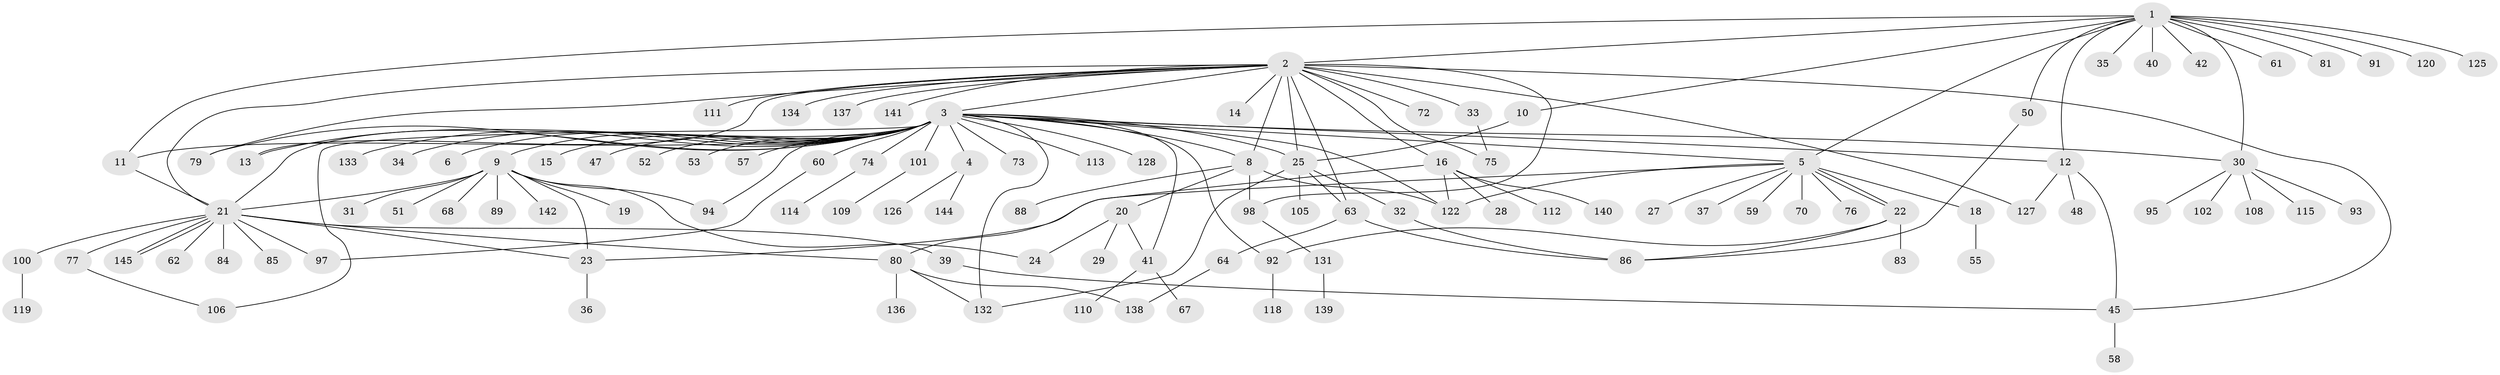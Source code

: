 // original degree distribution, {15: 0.006896551724137931, 21: 0.006896551724137931, 26: 0.006896551724137931, 3: 0.09655172413793103, 13: 0.013793103448275862, 1: 0.5586206896551724, 2: 0.19310344827586207, 6: 0.013793103448275862, 11: 0.006896551724137931, 7: 0.006896551724137931, 5: 0.034482758620689655, 4: 0.034482758620689655, 8: 0.020689655172413793}
// Generated by graph-tools (version 1.1) at 2025/11/02/27/25 16:11:09]
// undirected, 113 vertices, 150 edges
graph export_dot {
graph [start="1"]
  node [color=gray90,style=filled];
  1 [super="+17"];
  2 [super="+26"];
  3 [super="+46"];
  4;
  5 [super="+7"];
  6;
  8 [super="+103"];
  9 [super="+104"];
  10;
  11 [super="+44"];
  12 [super="+56"];
  13 [super="+107"];
  14;
  15 [super="+78"];
  16 [super="+65"];
  18 [super="+66"];
  19;
  20 [super="+71"];
  21 [super="+38"];
  22 [super="+49"];
  23 [super="+69"];
  24;
  25 [super="+54"];
  27;
  28;
  29;
  30 [super="+43"];
  31;
  32 [super="+82"];
  33;
  34;
  35 [super="+90"];
  36;
  37;
  39 [super="+130"];
  40;
  41 [super="+123"];
  42;
  45;
  47;
  48;
  50 [super="+87"];
  51;
  52;
  53;
  55;
  57;
  58;
  59;
  60 [super="+121"];
  61;
  62;
  63;
  64;
  67;
  68;
  70;
  72;
  73;
  74 [super="+124"];
  75;
  76;
  77 [super="+99"];
  79 [super="+143"];
  80 [super="+96"];
  81;
  83;
  84;
  85;
  86 [super="+117"];
  88;
  89;
  91;
  92;
  93;
  94 [super="+129"];
  95 [super="+116"];
  97;
  98;
  100;
  101;
  102;
  105;
  106;
  108;
  109;
  110;
  111;
  112;
  113;
  114;
  115;
  118;
  119;
  120;
  122 [super="+135"];
  125;
  126;
  127;
  128;
  131;
  132;
  133;
  134;
  136;
  137;
  138;
  139;
  140;
  141;
  142;
  144;
  145;
  1 -- 2;
  1 -- 5;
  1 -- 10;
  1 -- 11;
  1 -- 12;
  1 -- 30;
  1 -- 40;
  1 -- 42;
  1 -- 50;
  1 -- 61;
  1 -- 81;
  1 -- 91;
  1 -- 120;
  1 -- 125;
  1 -- 35;
  2 -- 3;
  2 -- 8;
  2 -- 13;
  2 -- 14;
  2 -- 16;
  2 -- 25;
  2 -- 33;
  2 -- 45;
  2 -- 63;
  2 -- 72;
  2 -- 75;
  2 -- 79;
  2 -- 98;
  2 -- 111;
  2 -- 127;
  2 -- 134;
  2 -- 137;
  2 -- 141;
  2 -- 21;
  3 -- 4;
  3 -- 5;
  3 -- 6;
  3 -- 8;
  3 -- 9;
  3 -- 15;
  3 -- 21;
  3 -- 30;
  3 -- 34;
  3 -- 47;
  3 -- 53;
  3 -- 60;
  3 -- 73;
  3 -- 74;
  3 -- 79;
  3 -- 92;
  3 -- 101;
  3 -- 106;
  3 -- 113;
  3 -- 122;
  3 -- 132;
  3 -- 133;
  3 -- 128;
  3 -- 52;
  3 -- 41;
  3 -- 12;
  3 -- 13;
  3 -- 25;
  3 -- 57;
  3 -- 11;
  3 -- 94;
  4 -- 126;
  4 -- 144;
  5 -- 18 [weight=2];
  5 -- 22;
  5 -- 22;
  5 -- 27;
  5 -- 37;
  5 -- 59;
  5 -- 70;
  5 -- 76;
  5 -- 122;
  5 -- 23;
  8 -- 20;
  8 -- 88;
  8 -- 98;
  8 -- 122;
  9 -- 19;
  9 -- 21;
  9 -- 24;
  9 -- 31;
  9 -- 51;
  9 -- 68;
  9 -- 89;
  9 -- 94;
  9 -- 142;
  9 -- 23;
  10 -- 25;
  11 -- 21;
  12 -- 45;
  12 -- 48;
  12 -- 127;
  16 -- 28;
  16 -- 80;
  16 -- 112;
  16 -- 122;
  16 -- 140;
  18 -- 55;
  20 -- 24;
  20 -- 29;
  20 -- 41;
  21 -- 23;
  21 -- 62;
  21 -- 84;
  21 -- 85;
  21 -- 97;
  21 -- 100;
  21 -- 145;
  21 -- 145;
  21 -- 80;
  21 -- 77;
  21 -- 39;
  22 -- 83;
  22 -- 86;
  22 -- 92;
  23 -- 36;
  25 -- 32;
  25 -- 63;
  25 -- 105;
  25 -- 132;
  30 -- 93;
  30 -- 95;
  30 -- 102;
  30 -- 108;
  30 -- 115;
  32 -- 86;
  33 -- 75;
  39 -- 45;
  41 -- 67;
  41 -- 110;
  45 -- 58;
  50 -- 86;
  60 -- 97;
  63 -- 64;
  63 -- 86;
  64 -- 138;
  74 -- 114;
  77 -- 106;
  80 -- 132;
  80 -- 136;
  80 -- 138;
  92 -- 118;
  98 -- 131;
  100 -- 119;
  101 -- 109;
  131 -- 139;
}
